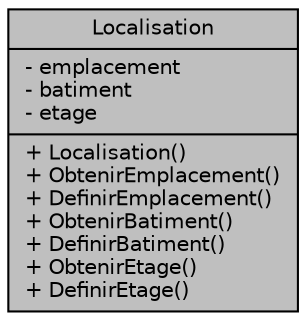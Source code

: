 digraph "Localisation"
{
 // LATEX_PDF_SIZE
  edge [fontname="Helvetica",fontsize="10",labelfontname="Helvetica",labelfontsize="10"];
  node [fontname="Helvetica",fontsize="10",shape=record];
  Node1 [label="{Localisation\n|- emplacement\l- batiment\l- etage\l|+ Localisation()\l+ ObtenirEmplacement()\l+ DefinirEmplacement()\l+ ObtenirBatiment()\l+ DefinirBatiment()\l+ ObtenirEtage()\l+ DefinirEtage()\l}",height=0.2,width=0.4,color="black", fillcolor="grey75", style="filled", fontcolor="black",tooltip=" "];
}

